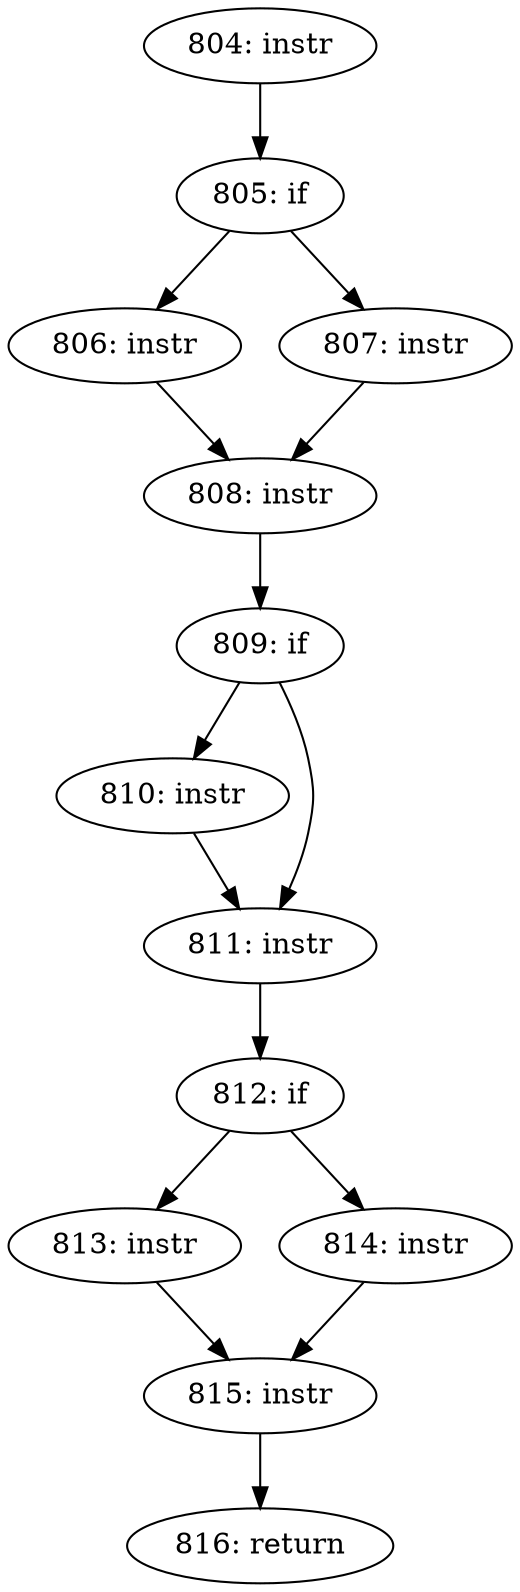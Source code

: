 digraph CFG_tcp_update_pacing_rate {
804 [label="804: instr"]
	804 -> 805
805 [label="805: if"]
	805 -> 806
	805 -> 807
806 [label="806: instr"]
	806 -> 808
807 [label="807: instr"]
	807 -> 808
808 [label="808: instr"]
	808 -> 809
809 [label="809: if"]
	809 -> 810
	809 -> 811
810 [label="810: instr"]
	810 -> 811
811 [label="811: instr"]
	811 -> 812
812 [label="812: if"]
	812 -> 813
	812 -> 814
813 [label="813: instr"]
	813 -> 815
814 [label="814: instr"]
	814 -> 815
815 [label="815: instr"]
	815 -> 816
816 [label="816: return"]
	
}
